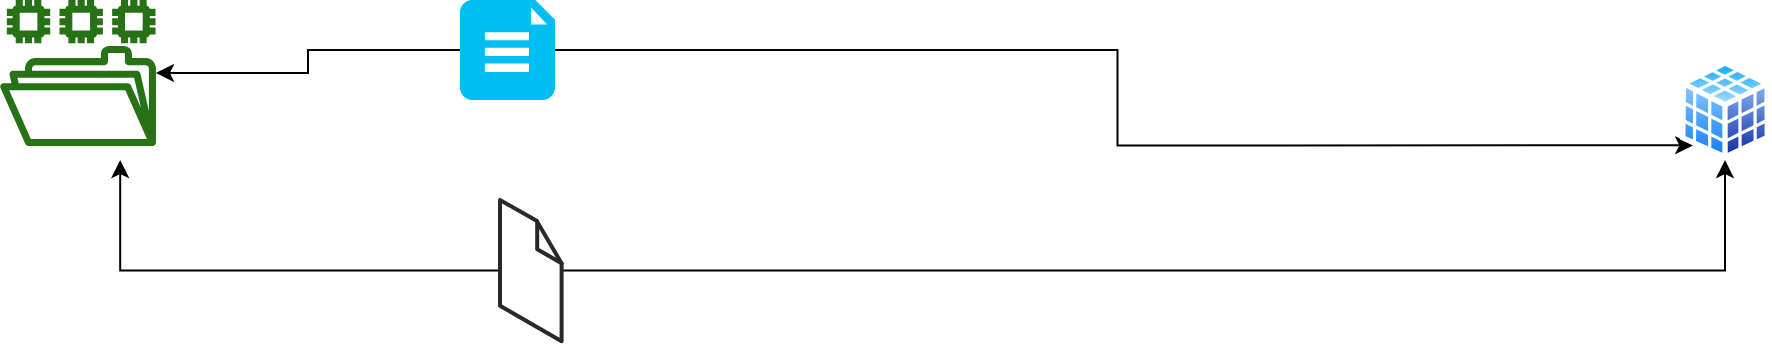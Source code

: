 <mxfile version="13.6.2" type="device"><diagram name="Page-1" id="2cc2dc42-3aac-f2a9-1cec-7a8b7cbee084"><mxGraphModel dx="1086" dy="806" grid="1" gridSize="10" guides="1" tooltips="1" connect="1" arrows="1" fold="1" page="1" pageScale="1" pageWidth="1100" pageHeight="850" background="#ffffff" math="0" shadow="0"><root><mxCell id="0"/><mxCell id="1" parent="0"/><mxCell id="ql-5V60ymr__IkFTFii3-6" style="edgeStyle=orthogonalEdgeStyle;rounded=0;orthogonalLoop=1;jettySize=auto;html=1;entryX=0.77;entryY=1.096;entryDx=0;entryDy=0;entryPerimeter=0;" edge="1" parent="1" source="ql-5V60ymr__IkFTFii3-1" target="ql-5V60ymr__IkFTFii3-2"><mxGeometry relative="1" as="geometry"/></mxCell><mxCell id="ql-5V60ymr__IkFTFii3-8" style="edgeStyle=orthogonalEdgeStyle;rounded=0;orthogonalLoop=1;jettySize=auto;html=1;" edge="1" parent="1" source="ql-5V60ymr__IkFTFii3-1" target="ql-5V60ymr__IkFTFii3-4"><mxGeometry relative="1" as="geometry"/></mxCell><mxCell id="ql-5V60ymr__IkFTFii3-1" value="" style="verticalLabelPosition=bottom;html=1;verticalAlign=top;strokeWidth=1;align=center;outlineConnect=0;dashed=0;outlineConnect=0;shape=mxgraph.aws3d.file;aspect=fixed;strokeColor=#292929;" vertex="1" parent="1"><mxGeometry x="380" y="120" width="30.8" height="70.6" as="geometry"/></mxCell><mxCell id="ql-5V60ymr__IkFTFii3-2" value="" style="outlineConnect=0;fontColor=#232F3E;gradientColor=none;fillColor=#277116;strokeColor=none;dashed=0;verticalLabelPosition=bottom;verticalAlign=top;align=center;html=1;fontSize=12;fontStyle=0;aspect=fixed;pointerEvents=1;shape=mxgraph.aws4.file_system;" vertex="1" parent="1"><mxGeometry x="130" y="20" width="78" height="73" as="geometry"/></mxCell><mxCell id="ql-5V60ymr__IkFTFii3-5" value="" style="edgeStyle=orthogonalEdgeStyle;rounded=0;orthogonalLoop=1;jettySize=auto;html=1;" edge="1" parent="1" source="ql-5V60ymr__IkFTFii3-3" target="ql-5V60ymr__IkFTFii3-2"><mxGeometry relative="1" as="geometry"/></mxCell><mxCell id="ql-5V60ymr__IkFTFii3-7" style="edgeStyle=orthogonalEdgeStyle;rounded=0;orthogonalLoop=1;jettySize=auto;html=1;entryX=0;entryY=1;entryDx=0;entryDy=0;" edge="1" parent="1" source="ql-5V60ymr__IkFTFii3-3" target="ql-5V60ymr__IkFTFii3-4"><mxGeometry relative="1" as="geometry"/></mxCell><mxCell id="ql-5V60ymr__IkFTFii3-3" value="" style="verticalLabelPosition=bottom;html=1;verticalAlign=top;align=center;strokeColor=none;fillColor=#00BEF2;shape=mxgraph.azure.file_2;pointerEvents=1;" vertex="1" parent="1"><mxGeometry x="360" y="20" width="47.5" height="50" as="geometry"/></mxCell><mxCell id="ql-5V60ymr__IkFTFii3-4" value="" style="aspect=fixed;perimeter=ellipsePerimeter;html=1;align=center;shadow=0;dashed=0;spacingTop=3;image;image=img/lib/active_directory/database_cube.svg;" vertex="1" parent="1"><mxGeometry x="970" y="50" width="45" height="50" as="geometry"/></mxCell></root></mxGraphModel></diagram></mxfile>
